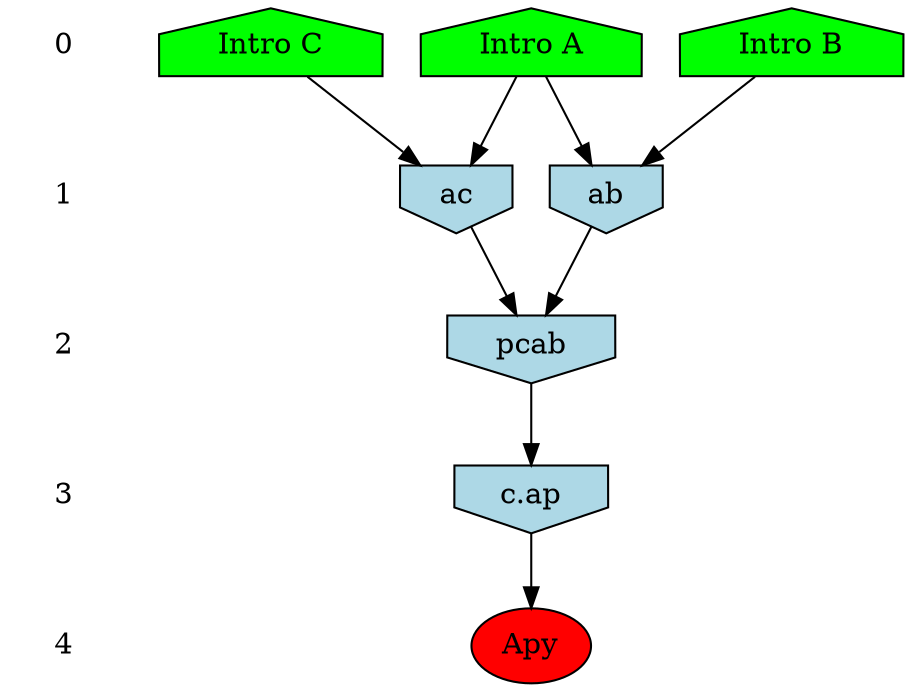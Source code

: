 /* Compression of 115 causal flows obtained in average at 6.271064E+00 t.u */
/* Compressed causal flows were: [1;4;14;17;22;29;30;32;37;41;45;47;50;53;54;
58;61;62;67;69;71;72;73;74;76;78;79;83;85;88;89;90;93;94;99;100;103;107;108;
111;113;114;115;117;118;119;121;127;128;129;131;133;137;139;142;143;144;152;
155;161;162;165;166;174;176;181;182;184;186;192;198;202;210;214;216;221;224;
226;227;229;231;240;244;245;246;251;256;262;264;270;271;276;280;284;285;287;
290;299;302;308;310;311;315;329;330;332;345;350;352;353;354;358;361;362;
368] */
digraph G{
 ranksep=.5 ;
{ rank = same ; "0" [shape=plaintext] ;
node_1 [label="Intro A", shape=house, style=filled, fillcolor=green] ;
node_2 [label="Intro C", shape=house, style=filled, fillcolor=green] ;
node_3 [label="Intro B", shape=house, style=filled, fillcolor=green] ;
}
{ rank = same ; "1" [shape=plaintext] ;
node_4 [label="ac", shape=invhouse, style=filled, fillcolor = lightblue] ;
node_5 [label="ab", shape=invhouse, style=filled, fillcolor = lightblue] ;
}
{ rank = same ; "2" [shape=plaintext] ;
node_6 [label="pcab", shape=invhouse, style=filled, fillcolor = lightblue] ;
}
{ rank = same ; "3" [shape=plaintext] ;
node_7 [label="c.ap", shape=invhouse, style=filled, fillcolor = lightblue] ;
}
{ rank = same ; "4" [shape=plaintext] ;
node_8 [label="Apy", style=filled, fillcolor=red] ;
}
"0" -> "1" [style="invis"];
"1" -> "2" [style="invis"];
"2" -> "3" [style="invis"];
"3" -> "4" [style="invis"];
node_1 -> node_4
node_2 -> node_4
node_1 -> node_5
node_3 -> node_5
node_4 -> node_6
node_5 -> node_6
node_6 -> node_7
node_7 -> node_8
}
/*
 Dot generation time: 0.000224
*/
